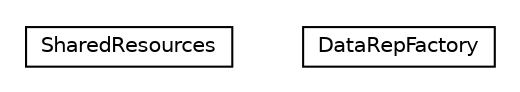 #!/usr/local/bin/dot
#
# Class diagram 
# Generated by UMLGraph version R5_6-24-gf6e263 (http://www.umlgraph.org/)
#

digraph G {
	edge [fontname="Helvetica",fontsize=10,labelfontname="Helvetica",labelfontsize=10];
	node [fontname="Helvetica",fontsize=10,shape=plaintext];
	nodesep=0.25;
	ranksep=0.5;
	// org.universAAL.middleware.datarep.SharedResources
	c5915 [label=<<table title="org.universAAL.middleware.datarep.SharedResources" border="0" cellborder="1" cellspacing="0" cellpadding="2" port="p" href="./SharedResources.html">
		<tr><td><table border="0" cellspacing="0" cellpadding="1">
<tr><td align="center" balign="center"> SharedResources </td></tr>
		</table></td></tr>
		</table>>, URL="./SharedResources.html", fontname="Helvetica", fontcolor="black", fontsize=10.0];
	// org.universAAL.middleware.datarep.DataRepFactory
	c5916 [label=<<table title="org.universAAL.middleware.datarep.DataRepFactory" border="0" cellborder="1" cellspacing="0" cellpadding="2" port="p" href="./DataRepFactory.html">
		<tr><td><table border="0" cellspacing="0" cellpadding="1">
<tr><td align="center" balign="center"> DataRepFactory </td></tr>
		</table></td></tr>
		</table>>, URL="./DataRepFactory.html", fontname="Helvetica", fontcolor="black", fontsize=10.0];
}

